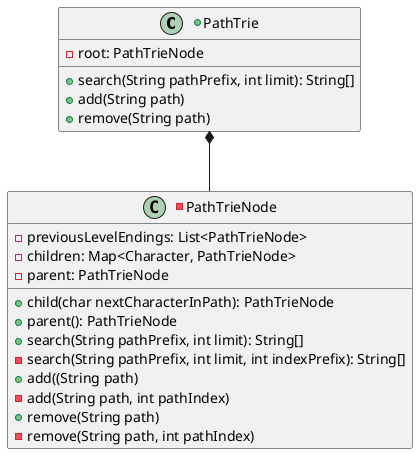 @startuml

PathTrie *-- PathTrieNode

-class PathTrieNode {
    - previousLevelEndings: List<PathTrieNode>
    - children: Map<Character, PathTrieNode>
    - parent: PathTrieNode
    + child(char nextCharacterInPath): PathTrieNode
    + parent(): PathTrieNode
    + search(String pathPrefix, int limit): String[]
    - search(String pathPrefix, int limit, int indexPrefix): String[]
    + add((String path)
    - add(String path, int pathIndex)
    + remove(String path)
    - remove(String path, int pathIndex)
}

+class PathTrie {
 - root: PathTrieNode
 + search(String pathPrefix, int limit): String[]
 + add(String path)
 + remove(String path)
}
@enduml